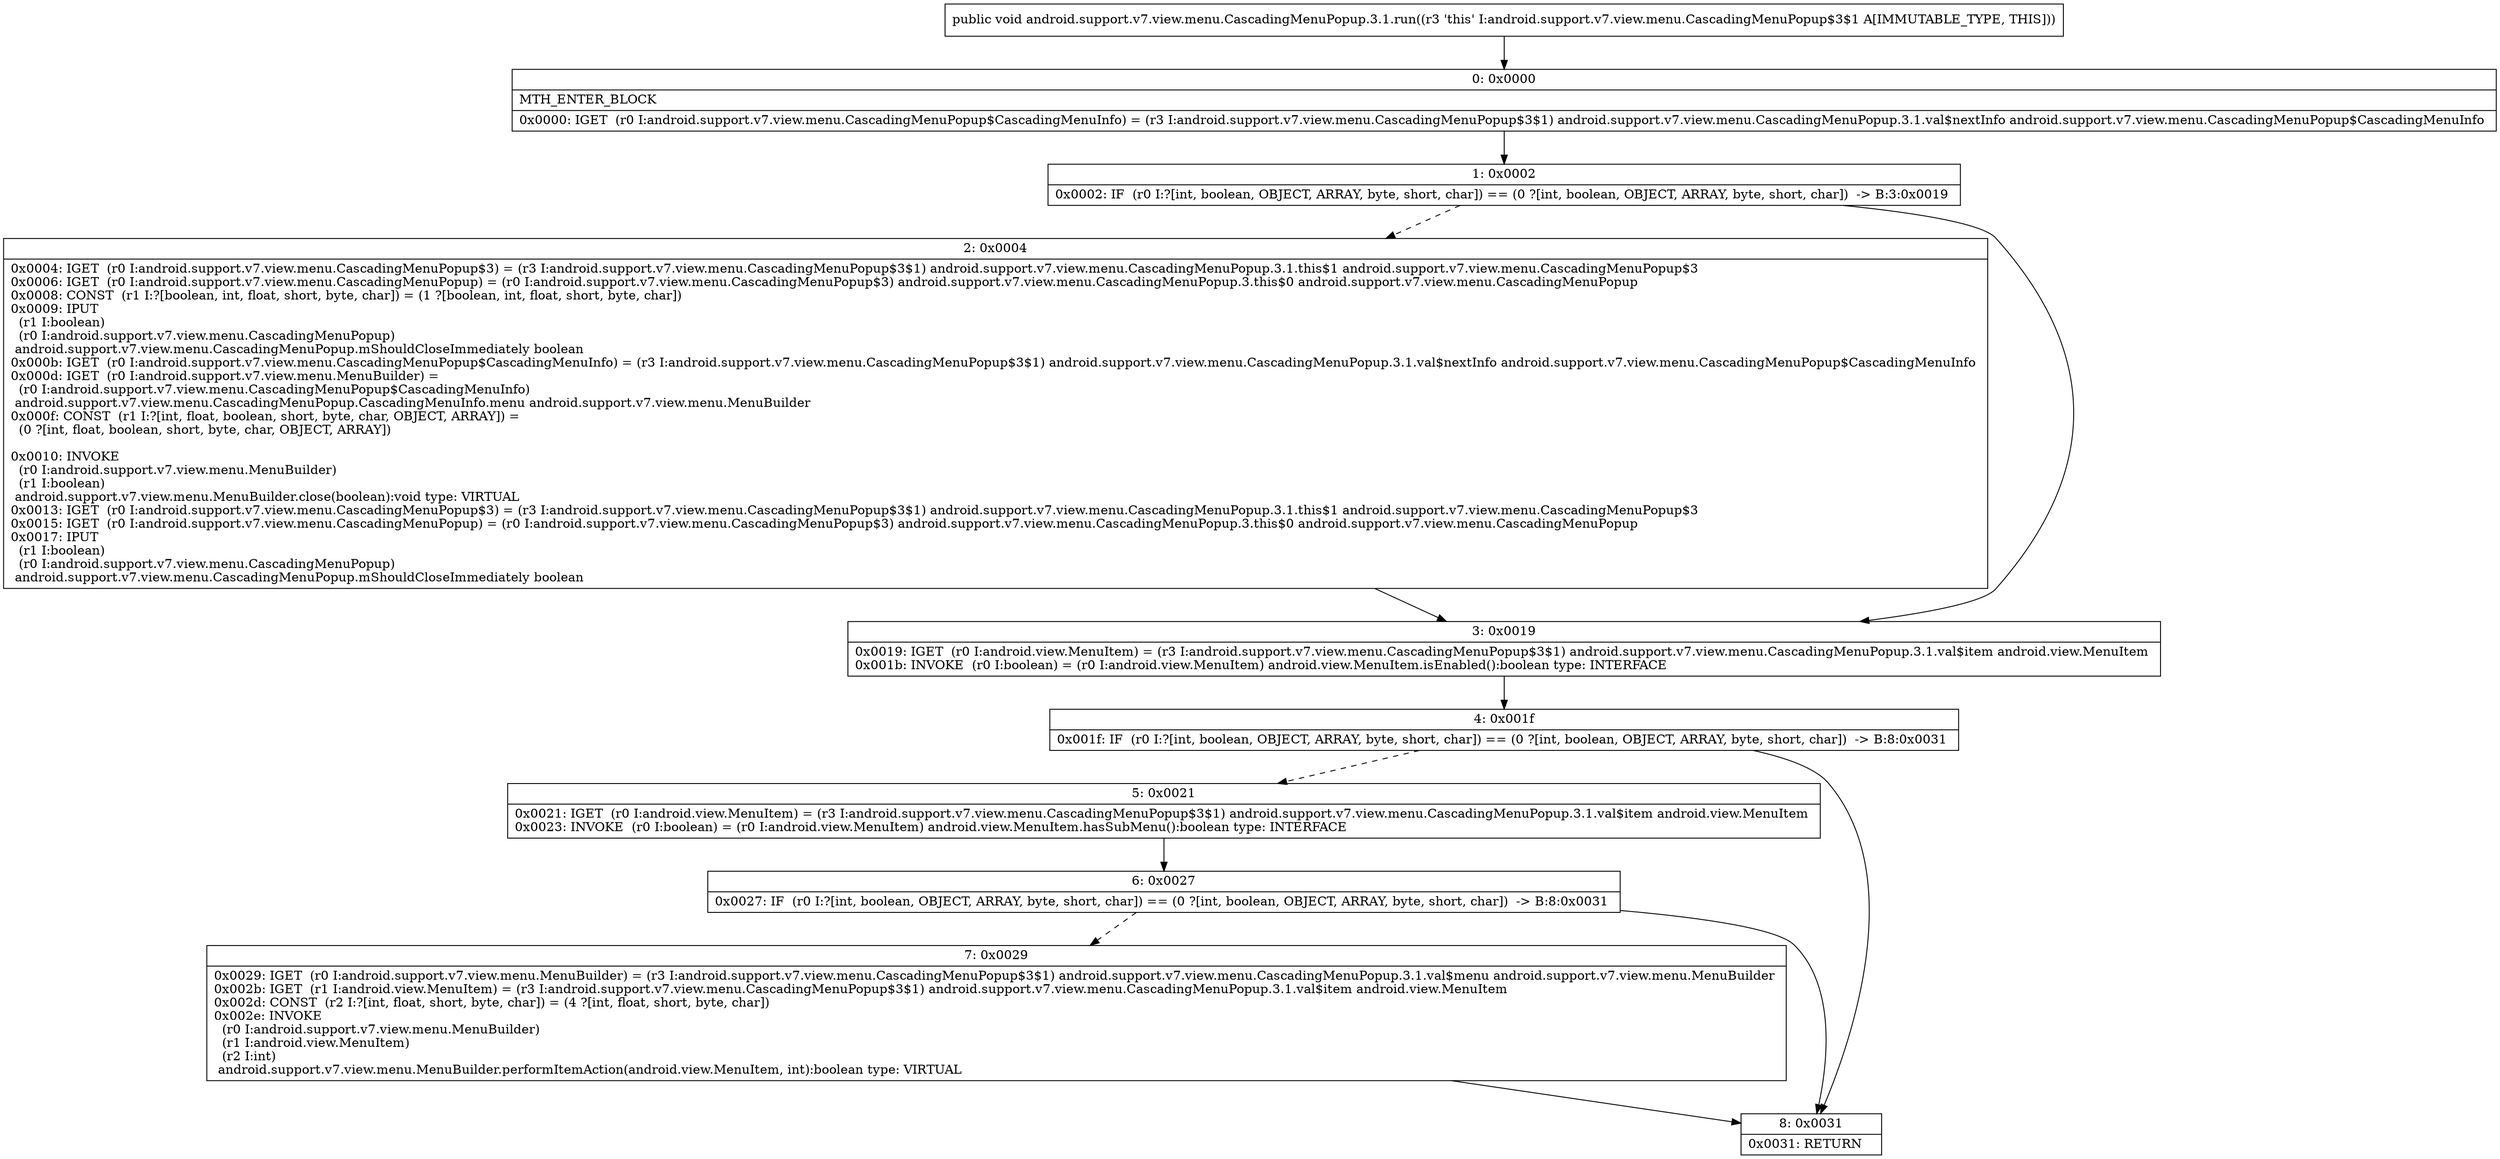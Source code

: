 digraph "CFG forandroid.support.v7.view.menu.CascadingMenuPopup.3.1.run()V" {
Node_0 [shape=record,label="{0\:\ 0x0000|MTH_ENTER_BLOCK\l|0x0000: IGET  (r0 I:android.support.v7.view.menu.CascadingMenuPopup$CascadingMenuInfo) = (r3 I:android.support.v7.view.menu.CascadingMenuPopup$3$1) android.support.v7.view.menu.CascadingMenuPopup.3.1.val$nextInfo android.support.v7.view.menu.CascadingMenuPopup$CascadingMenuInfo \l}"];
Node_1 [shape=record,label="{1\:\ 0x0002|0x0002: IF  (r0 I:?[int, boolean, OBJECT, ARRAY, byte, short, char]) == (0 ?[int, boolean, OBJECT, ARRAY, byte, short, char])  \-\> B:3:0x0019 \l}"];
Node_2 [shape=record,label="{2\:\ 0x0004|0x0004: IGET  (r0 I:android.support.v7.view.menu.CascadingMenuPopup$3) = (r3 I:android.support.v7.view.menu.CascadingMenuPopup$3$1) android.support.v7.view.menu.CascadingMenuPopup.3.1.this$1 android.support.v7.view.menu.CascadingMenuPopup$3 \l0x0006: IGET  (r0 I:android.support.v7.view.menu.CascadingMenuPopup) = (r0 I:android.support.v7.view.menu.CascadingMenuPopup$3) android.support.v7.view.menu.CascadingMenuPopup.3.this$0 android.support.v7.view.menu.CascadingMenuPopup \l0x0008: CONST  (r1 I:?[boolean, int, float, short, byte, char]) = (1 ?[boolean, int, float, short, byte, char]) \l0x0009: IPUT  \l  (r1 I:boolean)\l  (r0 I:android.support.v7.view.menu.CascadingMenuPopup)\l android.support.v7.view.menu.CascadingMenuPopup.mShouldCloseImmediately boolean \l0x000b: IGET  (r0 I:android.support.v7.view.menu.CascadingMenuPopup$CascadingMenuInfo) = (r3 I:android.support.v7.view.menu.CascadingMenuPopup$3$1) android.support.v7.view.menu.CascadingMenuPopup.3.1.val$nextInfo android.support.v7.view.menu.CascadingMenuPopup$CascadingMenuInfo \l0x000d: IGET  (r0 I:android.support.v7.view.menu.MenuBuilder) = \l  (r0 I:android.support.v7.view.menu.CascadingMenuPopup$CascadingMenuInfo)\l android.support.v7.view.menu.CascadingMenuPopup.CascadingMenuInfo.menu android.support.v7.view.menu.MenuBuilder \l0x000f: CONST  (r1 I:?[int, float, boolean, short, byte, char, OBJECT, ARRAY]) = \l  (0 ?[int, float, boolean, short, byte, char, OBJECT, ARRAY])\l \l0x0010: INVOKE  \l  (r0 I:android.support.v7.view.menu.MenuBuilder)\l  (r1 I:boolean)\l android.support.v7.view.menu.MenuBuilder.close(boolean):void type: VIRTUAL \l0x0013: IGET  (r0 I:android.support.v7.view.menu.CascadingMenuPopup$3) = (r3 I:android.support.v7.view.menu.CascadingMenuPopup$3$1) android.support.v7.view.menu.CascadingMenuPopup.3.1.this$1 android.support.v7.view.menu.CascadingMenuPopup$3 \l0x0015: IGET  (r0 I:android.support.v7.view.menu.CascadingMenuPopup) = (r0 I:android.support.v7.view.menu.CascadingMenuPopup$3) android.support.v7.view.menu.CascadingMenuPopup.3.this$0 android.support.v7.view.menu.CascadingMenuPopup \l0x0017: IPUT  \l  (r1 I:boolean)\l  (r0 I:android.support.v7.view.menu.CascadingMenuPopup)\l android.support.v7.view.menu.CascadingMenuPopup.mShouldCloseImmediately boolean \l}"];
Node_3 [shape=record,label="{3\:\ 0x0019|0x0019: IGET  (r0 I:android.view.MenuItem) = (r3 I:android.support.v7.view.menu.CascadingMenuPopup$3$1) android.support.v7.view.menu.CascadingMenuPopup.3.1.val$item android.view.MenuItem \l0x001b: INVOKE  (r0 I:boolean) = (r0 I:android.view.MenuItem) android.view.MenuItem.isEnabled():boolean type: INTERFACE \l}"];
Node_4 [shape=record,label="{4\:\ 0x001f|0x001f: IF  (r0 I:?[int, boolean, OBJECT, ARRAY, byte, short, char]) == (0 ?[int, boolean, OBJECT, ARRAY, byte, short, char])  \-\> B:8:0x0031 \l}"];
Node_5 [shape=record,label="{5\:\ 0x0021|0x0021: IGET  (r0 I:android.view.MenuItem) = (r3 I:android.support.v7.view.menu.CascadingMenuPopup$3$1) android.support.v7.view.menu.CascadingMenuPopup.3.1.val$item android.view.MenuItem \l0x0023: INVOKE  (r0 I:boolean) = (r0 I:android.view.MenuItem) android.view.MenuItem.hasSubMenu():boolean type: INTERFACE \l}"];
Node_6 [shape=record,label="{6\:\ 0x0027|0x0027: IF  (r0 I:?[int, boolean, OBJECT, ARRAY, byte, short, char]) == (0 ?[int, boolean, OBJECT, ARRAY, byte, short, char])  \-\> B:8:0x0031 \l}"];
Node_7 [shape=record,label="{7\:\ 0x0029|0x0029: IGET  (r0 I:android.support.v7.view.menu.MenuBuilder) = (r3 I:android.support.v7.view.menu.CascadingMenuPopup$3$1) android.support.v7.view.menu.CascadingMenuPopup.3.1.val$menu android.support.v7.view.menu.MenuBuilder \l0x002b: IGET  (r1 I:android.view.MenuItem) = (r3 I:android.support.v7.view.menu.CascadingMenuPopup$3$1) android.support.v7.view.menu.CascadingMenuPopup.3.1.val$item android.view.MenuItem \l0x002d: CONST  (r2 I:?[int, float, short, byte, char]) = (4 ?[int, float, short, byte, char]) \l0x002e: INVOKE  \l  (r0 I:android.support.v7.view.menu.MenuBuilder)\l  (r1 I:android.view.MenuItem)\l  (r2 I:int)\l android.support.v7.view.menu.MenuBuilder.performItemAction(android.view.MenuItem, int):boolean type: VIRTUAL \l}"];
Node_8 [shape=record,label="{8\:\ 0x0031|0x0031: RETURN   \l}"];
MethodNode[shape=record,label="{public void android.support.v7.view.menu.CascadingMenuPopup.3.1.run((r3 'this' I:android.support.v7.view.menu.CascadingMenuPopup$3$1 A[IMMUTABLE_TYPE, THIS])) }"];
MethodNode -> Node_0;
Node_0 -> Node_1;
Node_1 -> Node_2[style=dashed];
Node_1 -> Node_3;
Node_2 -> Node_3;
Node_3 -> Node_4;
Node_4 -> Node_5[style=dashed];
Node_4 -> Node_8;
Node_5 -> Node_6;
Node_6 -> Node_7[style=dashed];
Node_6 -> Node_8;
Node_7 -> Node_8;
}

